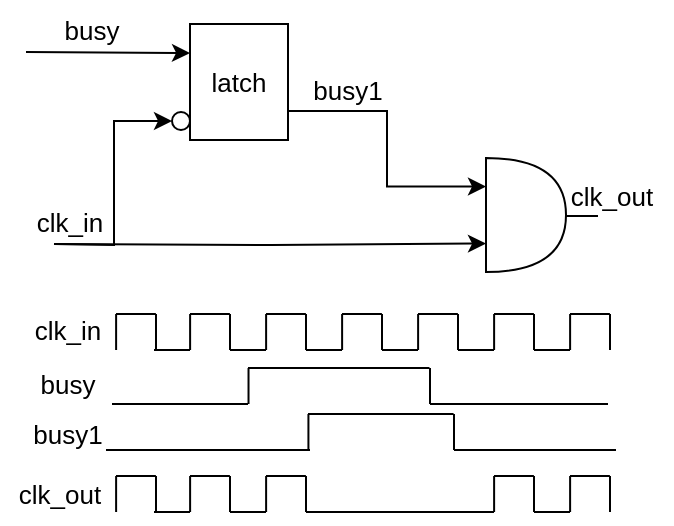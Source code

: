 <mxfile version="15.8.4" type="device"><diagram id="Ag_JQ7jQYICPS0ShiN5L" name="第 1 页"><mxGraphModel dx="630" dy="494" grid="0" gridSize="10" guides="1" tooltips="1" connect="1" arrows="1" fold="1" page="0" pageScale="1" pageWidth="1654" pageHeight="2336" math="0" shadow="0"><root><mxCell id="0"/><mxCell id="1" parent="0"/><mxCell id="e5hkXfMmCE_urckAc3V8-3" style="edgeStyle=orthogonalEdgeStyle;rounded=0;orthogonalLoop=1;jettySize=auto;html=1;exitX=1;exitY=0.75;exitDx=0;exitDy=0;entryX=0;entryY=0.25;entryDx=0;entryDy=0;entryPerimeter=0;fontSize=13;" edge="1" parent="1" source="e5hkXfMmCE_urckAc3V8-1" target="e5hkXfMmCE_urckAc3V8-2"><mxGeometry relative="1" as="geometry"/></mxCell><mxCell id="e5hkXfMmCE_urckAc3V8-1" value="&lt;font style=&quot;font-size: 13px&quot;&gt;latch&lt;/font&gt;" style="rounded=0;whiteSpace=wrap;html=1;" vertex="1" parent="1"><mxGeometry x="301" y="224" width="49" height="58" as="geometry"/></mxCell><mxCell id="e5hkXfMmCE_urckAc3V8-2" value="" style="shape=or;whiteSpace=wrap;html=1;fontSize=13;" vertex="1" parent="1"><mxGeometry x="449" y="291" width="40" height="57" as="geometry"/></mxCell><mxCell id="e5hkXfMmCE_urckAc3V8-5" style="edgeStyle=orthogonalEdgeStyle;rounded=0;orthogonalLoop=1;jettySize=auto;html=1;exitX=1;exitY=0.5;exitDx=0;exitDy=0;entryX=0;entryY=0.75;entryDx=0;entryDy=0;entryPerimeter=0;fontSize=13;" edge="1" parent="1" target="e5hkXfMmCE_urckAc3V8-2"><mxGeometry relative="1" as="geometry"><mxPoint x="234" y="334" as="sourcePoint"/></mxGeometry></mxCell><mxCell id="e5hkXfMmCE_urckAc3V8-7" style="edgeStyle=orthogonalEdgeStyle;rounded=0;orthogonalLoop=1;jettySize=auto;html=1;entryX=0;entryY=0.5;entryDx=0;entryDy=0;fontSize=13;" edge="1" parent="1" target="e5hkXfMmCE_urckAc3V8-6"><mxGeometry relative="1" as="geometry"><mxPoint x="233" y="334" as="sourcePoint"/></mxGeometry></mxCell><mxCell id="e5hkXfMmCE_urckAc3V8-6" value="" style="ellipse;whiteSpace=wrap;html=1;aspect=fixed;fontSize=13;" vertex="1" parent="1"><mxGeometry x="292" y="268" width="9" height="9" as="geometry"/></mxCell><mxCell id="e5hkXfMmCE_urckAc3V8-9" style="edgeStyle=orthogonalEdgeStyle;rounded=0;orthogonalLoop=1;jettySize=auto;html=1;exitX=1;exitY=0.5;exitDx=0;exitDy=0;entryX=0;entryY=0.25;entryDx=0;entryDy=0;fontSize=13;" edge="1" parent="1" target="e5hkXfMmCE_urckAc3V8-1"><mxGeometry relative="1" as="geometry"><mxPoint x="219.0" y="238.0" as="sourcePoint"/></mxGeometry></mxCell><mxCell id="e5hkXfMmCE_urckAc3V8-10" value="clk_in" style="text;html=1;strokeColor=none;fillColor=none;align=center;verticalAlign=middle;whiteSpace=wrap;rounded=0;fontSize=13;" vertex="1" parent="1"><mxGeometry x="211" y="308" width="60" height="30" as="geometry"/></mxCell><mxCell id="e5hkXfMmCE_urckAc3V8-11" value="busy" style="text;html=1;strokeColor=none;fillColor=none;align=center;verticalAlign=middle;whiteSpace=wrap;rounded=0;fontSize=13;" vertex="1" parent="1"><mxGeometry x="222" y="212" width="60" height="30" as="geometry"/></mxCell><mxCell id="e5hkXfMmCE_urckAc3V8-17" value="" style="group" vertex="1" connectable="0" parent="1"><mxGeometry x="330" y="396" width="91" height="18" as="geometry"/></mxCell><mxCell id="e5hkXfMmCE_urckAc3V8-18" value="" style="endArrow=none;html=1;rounded=0;fontSize=13;" edge="1" parent="e5hkXfMmCE_urckAc3V8-17"><mxGeometry width="50" height="50" relative="1" as="geometry"><mxPoint y="1.137e-13" as="sourcePoint"/><mxPoint x="90.741" y="1.137e-13" as="targetPoint"/></mxGeometry></mxCell><mxCell id="e5hkXfMmCE_urckAc3V8-19" value="" style="endArrow=none;html=1;rounded=0;fontSize=13;" edge="1" parent="e5hkXfMmCE_urckAc3V8-17"><mxGeometry width="50" height="50" relative="1" as="geometry"><mxPoint x="91" y="18" as="sourcePoint"/><mxPoint x="91" as="targetPoint"/></mxGeometry></mxCell><mxCell id="e5hkXfMmCE_urckAc3V8-20" value="" style="endArrow=none;html=1;rounded=0;fontSize=13;" edge="1" parent="e5hkXfMmCE_urckAc3V8-17"><mxGeometry width="50" height="50" relative="1" as="geometry"><mxPoint x="0.259" y="18" as="sourcePoint"/><mxPoint x="0.259" as="targetPoint"/></mxGeometry></mxCell><mxCell id="e5hkXfMmCE_urckAc3V8-21" value="" style="group" vertex="1" connectable="0" parent="1"><mxGeometry x="264" y="369" width="20" height="18" as="geometry"/></mxCell><mxCell id="e5hkXfMmCE_urckAc3V8-22" value="" style="endArrow=none;html=1;rounded=0;fontSize=13;" edge="1" parent="e5hkXfMmCE_urckAc3V8-21"><mxGeometry width="50" height="50" relative="1" as="geometry"><mxPoint y="1.137e-13" as="sourcePoint"/><mxPoint x="19.943" y="1.137e-13" as="targetPoint"/></mxGeometry></mxCell><mxCell id="e5hkXfMmCE_urckAc3V8-23" value="" style="endArrow=none;html=1;rounded=0;fontSize=13;" edge="1" parent="e5hkXfMmCE_urckAc3V8-21"><mxGeometry width="50" height="50" relative="1" as="geometry"><mxPoint x="20" y="18" as="sourcePoint"/><mxPoint x="20" as="targetPoint"/></mxGeometry></mxCell><mxCell id="e5hkXfMmCE_urckAc3V8-24" value="" style="endArrow=none;html=1;rounded=0;fontSize=13;" edge="1" parent="e5hkXfMmCE_urckAc3V8-21"><mxGeometry width="50" height="50" relative="1" as="geometry"><mxPoint x="0.057" y="18" as="sourcePoint"/><mxPoint x="0.057" as="targetPoint"/></mxGeometry></mxCell><mxCell id="e5hkXfMmCE_urckAc3V8-25" value="" style="group" vertex="1" connectable="0" parent="1"><mxGeometry x="283" y="369" width="38" height="18" as="geometry"/></mxCell><mxCell id="e5hkXfMmCE_urckAc3V8-15" value="" style="group" vertex="1" connectable="0" parent="e5hkXfMmCE_urckAc3V8-25"><mxGeometry x="18" width="20" height="18" as="geometry"/></mxCell><mxCell id="e5hkXfMmCE_urckAc3V8-12" value="" style="endArrow=none;html=1;rounded=0;fontSize=13;" edge="1" parent="e5hkXfMmCE_urckAc3V8-15"><mxGeometry width="50" height="50" relative="1" as="geometry"><mxPoint y="1.137e-13" as="sourcePoint"/><mxPoint x="19.943" y="1.137e-13" as="targetPoint"/></mxGeometry></mxCell><mxCell id="e5hkXfMmCE_urckAc3V8-13" value="" style="endArrow=none;html=1;rounded=0;fontSize=13;" edge="1" parent="e5hkXfMmCE_urckAc3V8-15"><mxGeometry width="50" height="50" relative="1" as="geometry"><mxPoint x="20" y="18" as="sourcePoint"/><mxPoint x="20" as="targetPoint"/></mxGeometry></mxCell><mxCell id="e5hkXfMmCE_urckAc3V8-14" value="" style="endArrow=none;html=1;rounded=0;fontSize=13;" edge="1" parent="e5hkXfMmCE_urckAc3V8-15"><mxGeometry width="50" height="50" relative="1" as="geometry"><mxPoint x="0.057" y="18" as="sourcePoint"/><mxPoint x="0.057" as="targetPoint"/></mxGeometry></mxCell><mxCell id="e5hkXfMmCE_urckAc3V8-16" value="" style="endArrow=none;html=1;rounded=0;fontSize=13;" edge="1" parent="e5hkXfMmCE_urckAc3V8-25"><mxGeometry width="50" height="50" relative="1" as="geometry"><mxPoint y="18" as="sourcePoint"/><mxPoint x="18" y="18" as="targetPoint"/></mxGeometry></mxCell><mxCell id="e5hkXfMmCE_urckAc3V8-33" value="" style="group" vertex="1" connectable="0" parent="1"><mxGeometry x="321" y="369" width="38" height="18" as="geometry"/></mxCell><mxCell id="e5hkXfMmCE_urckAc3V8-28" value="" style="group" vertex="1" connectable="0" parent="e5hkXfMmCE_urckAc3V8-33"><mxGeometry x="18" width="20" height="18" as="geometry"/></mxCell><mxCell id="e5hkXfMmCE_urckAc3V8-29" value="" style="endArrow=none;html=1;rounded=0;fontSize=13;" edge="1" parent="e5hkXfMmCE_urckAc3V8-28"><mxGeometry width="50" height="50" relative="1" as="geometry"><mxPoint y="1.137e-13" as="sourcePoint"/><mxPoint x="19.943" y="1.137e-13" as="targetPoint"/></mxGeometry></mxCell><mxCell id="e5hkXfMmCE_urckAc3V8-30" value="" style="endArrow=none;html=1;rounded=0;fontSize=13;" edge="1" parent="e5hkXfMmCE_urckAc3V8-28"><mxGeometry width="50" height="50" relative="1" as="geometry"><mxPoint x="20" y="18" as="sourcePoint"/><mxPoint x="20" as="targetPoint"/></mxGeometry></mxCell><mxCell id="e5hkXfMmCE_urckAc3V8-31" value="" style="endArrow=none;html=1;rounded=0;fontSize=13;" edge="1" parent="e5hkXfMmCE_urckAc3V8-28"><mxGeometry width="50" height="50" relative="1" as="geometry"><mxPoint x="0.057" y="18" as="sourcePoint"/><mxPoint x="0.057" as="targetPoint"/></mxGeometry></mxCell><mxCell id="e5hkXfMmCE_urckAc3V8-32" value="" style="endArrow=none;html=1;rounded=0;fontSize=13;" edge="1" parent="e5hkXfMmCE_urckAc3V8-33"><mxGeometry width="50" height="50" relative="1" as="geometry"><mxPoint y="18" as="sourcePoint"/><mxPoint x="18" y="18" as="targetPoint"/></mxGeometry></mxCell><mxCell id="e5hkXfMmCE_urckAc3V8-41" value="" style="group" vertex="1" connectable="0" parent="1"><mxGeometry x="359" y="369" width="38" height="18" as="geometry"/></mxCell><mxCell id="e5hkXfMmCE_urckAc3V8-42" value="" style="group" vertex="1" connectable="0" parent="e5hkXfMmCE_urckAc3V8-41"><mxGeometry x="18" width="20" height="18" as="geometry"/></mxCell><mxCell id="e5hkXfMmCE_urckAc3V8-43" value="" style="endArrow=none;html=1;rounded=0;fontSize=13;" edge="1" parent="e5hkXfMmCE_urckAc3V8-42"><mxGeometry width="50" height="50" relative="1" as="geometry"><mxPoint y="1.137e-13" as="sourcePoint"/><mxPoint x="19.943" y="1.137e-13" as="targetPoint"/></mxGeometry></mxCell><mxCell id="e5hkXfMmCE_urckAc3V8-44" value="" style="endArrow=none;html=1;rounded=0;fontSize=13;" edge="1" parent="e5hkXfMmCE_urckAc3V8-42"><mxGeometry width="50" height="50" relative="1" as="geometry"><mxPoint x="20" y="18" as="sourcePoint"/><mxPoint x="20" as="targetPoint"/></mxGeometry></mxCell><mxCell id="e5hkXfMmCE_urckAc3V8-45" value="" style="endArrow=none;html=1;rounded=0;fontSize=13;" edge="1" parent="e5hkXfMmCE_urckAc3V8-42"><mxGeometry width="50" height="50" relative="1" as="geometry"><mxPoint x="0.057" y="18" as="sourcePoint"/><mxPoint x="0.057" as="targetPoint"/></mxGeometry></mxCell><mxCell id="e5hkXfMmCE_urckAc3V8-46" value="" style="endArrow=none;html=1;rounded=0;fontSize=13;" edge="1" parent="e5hkXfMmCE_urckAc3V8-41"><mxGeometry width="50" height="50" relative="1" as="geometry"><mxPoint y="18" as="sourcePoint"/><mxPoint x="18" y="18" as="targetPoint"/></mxGeometry></mxCell><mxCell id="e5hkXfMmCE_urckAc3V8-47" value="" style="group" vertex="1" connectable="0" parent="1"><mxGeometry x="397" y="369" width="38" height="18" as="geometry"/></mxCell><mxCell id="e5hkXfMmCE_urckAc3V8-48" value="" style="group" vertex="1" connectable="0" parent="e5hkXfMmCE_urckAc3V8-47"><mxGeometry x="18" width="20" height="18" as="geometry"/></mxCell><mxCell id="e5hkXfMmCE_urckAc3V8-49" value="" style="endArrow=none;html=1;rounded=0;fontSize=13;" edge="1" parent="e5hkXfMmCE_urckAc3V8-48"><mxGeometry width="50" height="50" relative="1" as="geometry"><mxPoint y="1.137e-13" as="sourcePoint"/><mxPoint x="19.943" y="1.137e-13" as="targetPoint"/></mxGeometry></mxCell><mxCell id="e5hkXfMmCE_urckAc3V8-50" value="" style="endArrow=none;html=1;rounded=0;fontSize=13;" edge="1" parent="e5hkXfMmCE_urckAc3V8-48"><mxGeometry width="50" height="50" relative="1" as="geometry"><mxPoint x="20" y="18" as="sourcePoint"/><mxPoint x="20" as="targetPoint"/></mxGeometry></mxCell><mxCell id="e5hkXfMmCE_urckAc3V8-51" value="" style="endArrow=none;html=1;rounded=0;fontSize=13;" edge="1" parent="e5hkXfMmCE_urckAc3V8-48"><mxGeometry width="50" height="50" relative="1" as="geometry"><mxPoint x="0.057" y="18" as="sourcePoint"/><mxPoint x="0.057" as="targetPoint"/></mxGeometry></mxCell><mxCell id="e5hkXfMmCE_urckAc3V8-52" value="" style="endArrow=none;html=1;rounded=0;fontSize=13;" edge="1" parent="e5hkXfMmCE_urckAc3V8-47"><mxGeometry width="50" height="50" relative="1" as="geometry"><mxPoint y="18" as="sourcePoint"/><mxPoint x="18" y="18" as="targetPoint"/></mxGeometry></mxCell><mxCell id="e5hkXfMmCE_urckAc3V8-53" value="" style="group" vertex="1" connectable="0" parent="1"><mxGeometry x="435" y="369" width="38" height="18" as="geometry"/></mxCell><mxCell id="e5hkXfMmCE_urckAc3V8-54" value="" style="group" vertex="1" connectable="0" parent="e5hkXfMmCE_urckAc3V8-53"><mxGeometry x="18" width="20" height="18" as="geometry"/></mxCell><mxCell id="e5hkXfMmCE_urckAc3V8-55" value="" style="endArrow=none;html=1;rounded=0;fontSize=13;" edge="1" parent="e5hkXfMmCE_urckAc3V8-54"><mxGeometry width="50" height="50" relative="1" as="geometry"><mxPoint y="1.137e-13" as="sourcePoint"/><mxPoint x="19.943" y="1.137e-13" as="targetPoint"/></mxGeometry></mxCell><mxCell id="e5hkXfMmCE_urckAc3V8-56" value="" style="endArrow=none;html=1;rounded=0;fontSize=13;" edge="1" parent="e5hkXfMmCE_urckAc3V8-54"><mxGeometry width="50" height="50" relative="1" as="geometry"><mxPoint x="20" y="18" as="sourcePoint"/><mxPoint x="20" as="targetPoint"/></mxGeometry></mxCell><mxCell id="e5hkXfMmCE_urckAc3V8-57" value="" style="endArrow=none;html=1;rounded=0;fontSize=13;" edge="1" parent="e5hkXfMmCE_urckAc3V8-54"><mxGeometry width="50" height="50" relative="1" as="geometry"><mxPoint x="0.057" y="18" as="sourcePoint"/><mxPoint x="0.057" as="targetPoint"/></mxGeometry></mxCell><mxCell id="e5hkXfMmCE_urckAc3V8-58" value="" style="endArrow=none;html=1;rounded=0;fontSize=13;" edge="1" parent="e5hkXfMmCE_urckAc3V8-53"><mxGeometry width="50" height="50" relative="1" as="geometry"><mxPoint y="18" as="sourcePoint"/><mxPoint x="18" y="18" as="targetPoint"/></mxGeometry></mxCell><mxCell id="e5hkXfMmCE_urckAc3V8-59" value="" style="group" vertex="1" connectable="0" parent="1"><mxGeometry x="473" y="369" width="38" height="18" as="geometry"/></mxCell><mxCell id="e5hkXfMmCE_urckAc3V8-60" value="" style="group" vertex="1" connectable="0" parent="e5hkXfMmCE_urckAc3V8-59"><mxGeometry x="18" width="20" height="18" as="geometry"/></mxCell><mxCell id="e5hkXfMmCE_urckAc3V8-61" value="" style="endArrow=none;html=1;rounded=0;fontSize=13;" edge="1" parent="e5hkXfMmCE_urckAc3V8-60"><mxGeometry width="50" height="50" relative="1" as="geometry"><mxPoint y="1.137e-13" as="sourcePoint"/><mxPoint x="19.943" y="1.137e-13" as="targetPoint"/></mxGeometry></mxCell><mxCell id="e5hkXfMmCE_urckAc3V8-62" value="" style="endArrow=none;html=1;rounded=0;fontSize=13;" edge="1" parent="e5hkXfMmCE_urckAc3V8-60"><mxGeometry width="50" height="50" relative="1" as="geometry"><mxPoint x="20" y="18" as="sourcePoint"/><mxPoint x="20" as="targetPoint"/></mxGeometry></mxCell><mxCell id="e5hkXfMmCE_urckAc3V8-63" value="" style="endArrow=none;html=1;rounded=0;fontSize=13;" edge="1" parent="e5hkXfMmCE_urckAc3V8-60"><mxGeometry width="50" height="50" relative="1" as="geometry"><mxPoint x="0.057" y="18" as="sourcePoint"/><mxPoint x="0.057" as="targetPoint"/></mxGeometry></mxCell><mxCell id="e5hkXfMmCE_urckAc3V8-64" value="" style="endArrow=none;html=1;rounded=0;fontSize=13;" edge="1" parent="e5hkXfMmCE_urckAc3V8-59"><mxGeometry width="50" height="50" relative="1" as="geometry"><mxPoint y="18" as="sourcePoint"/><mxPoint x="18" y="18" as="targetPoint"/></mxGeometry></mxCell><mxCell id="e5hkXfMmCE_urckAc3V8-65" value="" style="group" vertex="1" connectable="0" parent="1"><mxGeometry x="360" y="419" width="73" height="18" as="geometry"/></mxCell><mxCell id="e5hkXfMmCE_urckAc3V8-66" value="" style="endArrow=none;html=1;rounded=0;fontSize=13;" edge="1" parent="e5hkXfMmCE_urckAc3V8-65"><mxGeometry width="50" height="50" relative="1" as="geometry"><mxPoint y="1.137e-13" as="sourcePoint"/><mxPoint x="72.792" y="1.137e-13" as="targetPoint"/></mxGeometry></mxCell><mxCell id="e5hkXfMmCE_urckAc3V8-67" value="" style="endArrow=none;html=1;rounded=0;fontSize=13;" edge="1" parent="e5hkXfMmCE_urckAc3V8-65"><mxGeometry width="50" height="50" relative="1" as="geometry"><mxPoint x="73" y="18" as="sourcePoint"/><mxPoint x="73" as="targetPoint"/></mxGeometry></mxCell><mxCell id="e5hkXfMmCE_urckAc3V8-68" value="" style="endArrow=none;html=1;rounded=0;fontSize=13;" edge="1" parent="e5hkXfMmCE_urckAc3V8-65"><mxGeometry width="50" height="50" relative="1" as="geometry"><mxPoint x="0.208" y="18" as="sourcePoint"/><mxPoint x="0.208" as="targetPoint"/></mxGeometry></mxCell><mxCell id="e5hkXfMmCE_urckAc3V8-69" value="" style="endArrow=none;html=1;rounded=0;fontSize=13;" edge="1" parent="1"><mxGeometry width="50" height="50" relative="1" as="geometry"><mxPoint x="259" y="437" as="sourcePoint"/><mxPoint x="361" y="437" as="targetPoint"/></mxGeometry></mxCell><mxCell id="e5hkXfMmCE_urckAc3V8-71" value="" style="endArrow=none;html=1;rounded=0;fontSize=13;" edge="1" parent="1"><mxGeometry width="50" height="50" relative="1" as="geometry"><mxPoint x="433" y="437" as="sourcePoint"/><mxPoint x="514" y="437" as="targetPoint"/></mxGeometry></mxCell><mxCell id="e5hkXfMmCE_urckAc3V8-72" value="" style="endArrow=none;html=1;rounded=0;fontSize=13;" edge="1" parent="1"><mxGeometry width="50" height="50" relative="1" as="geometry"><mxPoint x="262" y="414" as="sourcePoint"/><mxPoint x="330" y="414" as="targetPoint"/></mxGeometry></mxCell><mxCell id="e5hkXfMmCE_urckAc3V8-73" value="" style="endArrow=none;html=1;rounded=0;fontSize=13;" edge="1" parent="1"><mxGeometry width="50" height="50" relative="1" as="geometry"><mxPoint x="421" y="414" as="sourcePoint"/><mxPoint x="510" y="414" as="targetPoint"/></mxGeometry></mxCell><mxCell id="e5hkXfMmCE_urckAc3V8-74" value="" style="group" vertex="1" connectable="0" parent="1"><mxGeometry x="264" y="450" width="20" height="18" as="geometry"/></mxCell><mxCell id="e5hkXfMmCE_urckAc3V8-75" value="" style="endArrow=none;html=1;rounded=0;fontSize=13;" edge="1" parent="e5hkXfMmCE_urckAc3V8-74"><mxGeometry width="50" height="50" relative="1" as="geometry"><mxPoint y="1.137e-13" as="sourcePoint"/><mxPoint x="19.943" y="1.137e-13" as="targetPoint"/></mxGeometry></mxCell><mxCell id="e5hkXfMmCE_urckAc3V8-76" value="" style="endArrow=none;html=1;rounded=0;fontSize=13;" edge="1" parent="e5hkXfMmCE_urckAc3V8-74"><mxGeometry width="50" height="50" relative="1" as="geometry"><mxPoint x="20" y="18" as="sourcePoint"/><mxPoint x="20" as="targetPoint"/></mxGeometry></mxCell><mxCell id="e5hkXfMmCE_urckAc3V8-77" value="" style="endArrow=none;html=1;rounded=0;fontSize=13;" edge="1" parent="e5hkXfMmCE_urckAc3V8-74"><mxGeometry width="50" height="50" relative="1" as="geometry"><mxPoint x="0.057" y="18" as="sourcePoint"/><mxPoint x="0.057" as="targetPoint"/></mxGeometry></mxCell><mxCell id="e5hkXfMmCE_urckAc3V8-78" value="" style="group" vertex="1" connectable="0" parent="1"><mxGeometry x="283" y="450" width="38" height="18" as="geometry"/></mxCell><mxCell id="e5hkXfMmCE_urckAc3V8-79" value="" style="group" vertex="1" connectable="0" parent="e5hkXfMmCE_urckAc3V8-78"><mxGeometry x="18" width="20" height="18" as="geometry"/></mxCell><mxCell id="e5hkXfMmCE_urckAc3V8-80" value="" style="endArrow=none;html=1;rounded=0;fontSize=13;" edge="1" parent="e5hkXfMmCE_urckAc3V8-79"><mxGeometry width="50" height="50" relative="1" as="geometry"><mxPoint y="1.137e-13" as="sourcePoint"/><mxPoint x="19.943" y="1.137e-13" as="targetPoint"/></mxGeometry></mxCell><mxCell id="e5hkXfMmCE_urckAc3V8-81" value="" style="endArrow=none;html=1;rounded=0;fontSize=13;" edge="1" parent="e5hkXfMmCE_urckAc3V8-79"><mxGeometry width="50" height="50" relative="1" as="geometry"><mxPoint x="20" y="18" as="sourcePoint"/><mxPoint x="20" as="targetPoint"/></mxGeometry></mxCell><mxCell id="e5hkXfMmCE_urckAc3V8-82" value="" style="endArrow=none;html=1;rounded=0;fontSize=13;" edge="1" parent="e5hkXfMmCE_urckAc3V8-79"><mxGeometry width="50" height="50" relative="1" as="geometry"><mxPoint x="0.057" y="18" as="sourcePoint"/><mxPoint x="0.057" as="targetPoint"/></mxGeometry></mxCell><mxCell id="e5hkXfMmCE_urckAc3V8-83" value="" style="endArrow=none;html=1;rounded=0;fontSize=13;" edge="1" parent="e5hkXfMmCE_urckAc3V8-78"><mxGeometry width="50" height="50" relative="1" as="geometry"><mxPoint y="18" as="sourcePoint"/><mxPoint x="18" y="18" as="targetPoint"/></mxGeometry></mxCell><mxCell id="e5hkXfMmCE_urckAc3V8-84" value="" style="group" vertex="1" connectable="0" parent="1"><mxGeometry x="321" y="450" width="38" height="18" as="geometry"/></mxCell><mxCell id="e5hkXfMmCE_urckAc3V8-85" value="" style="group" vertex="1" connectable="0" parent="e5hkXfMmCE_urckAc3V8-84"><mxGeometry x="18" width="20" height="18" as="geometry"/></mxCell><mxCell id="e5hkXfMmCE_urckAc3V8-86" value="" style="endArrow=none;html=1;rounded=0;fontSize=13;" edge="1" parent="e5hkXfMmCE_urckAc3V8-85"><mxGeometry width="50" height="50" relative="1" as="geometry"><mxPoint y="1.137e-13" as="sourcePoint"/><mxPoint x="19.943" y="1.137e-13" as="targetPoint"/></mxGeometry></mxCell><mxCell id="e5hkXfMmCE_urckAc3V8-87" value="" style="endArrow=none;html=1;rounded=0;fontSize=13;" edge="1" parent="e5hkXfMmCE_urckAc3V8-85"><mxGeometry width="50" height="50" relative="1" as="geometry"><mxPoint x="20" y="18" as="sourcePoint"/><mxPoint x="20" as="targetPoint"/></mxGeometry></mxCell><mxCell id="e5hkXfMmCE_urckAc3V8-88" value="" style="endArrow=none;html=1;rounded=0;fontSize=13;" edge="1" parent="e5hkXfMmCE_urckAc3V8-85"><mxGeometry width="50" height="50" relative="1" as="geometry"><mxPoint x="0.057" y="18" as="sourcePoint"/><mxPoint x="0.057" as="targetPoint"/></mxGeometry></mxCell><mxCell id="e5hkXfMmCE_urckAc3V8-89" value="" style="endArrow=none;html=1;rounded=0;fontSize=13;" edge="1" parent="e5hkXfMmCE_urckAc3V8-84"><mxGeometry width="50" height="50" relative="1" as="geometry"><mxPoint y="18" as="sourcePoint"/><mxPoint x="18" y="18" as="targetPoint"/></mxGeometry></mxCell><mxCell id="e5hkXfMmCE_urckAc3V8-102" value="" style="group" vertex="1" connectable="0" parent="1"><mxGeometry x="435" y="450" width="38" height="18" as="geometry"/></mxCell><mxCell id="e5hkXfMmCE_urckAc3V8-103" value="" style="group" vertex="1" connectable="0" parent="e5hkXfMmCE_urckAc3V8-102"><mxGeometry x="18" width="20" height="18" as="geometry"/></mxCell><mxCell id="e5hkXfMmCE_urckAc3V8-104" value="" style="endArrow=none;html=1;rounded=0;fontSize=13;" edge="1" parent="e5hkXfMmCE_urckAc3V8-103"><mxGeometry width="50" height="50" relative="1" as="geometry"><mxPoint y="1.137e-13" as="sourcePoint"/><mxPoint x="19.943" y="1.137e-13" as="targetPoint"/></mxGeometry></mxCell><mxCell id="e5hkXfMmCE_urckAc3V8-105" value="" style="endArrow=none;html=1;rounded=0;fontSize=13;" edge="1" parent="e5hkXfMmCE_urckAc3V8-103"><mxGeometry width="50" height="50" relative="1" as="geometry"><mxPoint x="20" y="18" as="sourcePoint"/><mxPoint x="20" as="targetPoint"/></mxGeometry></mxCell><mxCell id="e5hkXfMmCE_urckAc3V8-106" value="" style="endArrow=none;html=1;rounded=0;fontSize=13;" edge="1" parent="e5hkXfMmCE_urckAc3V8-103"><mxGeometry width="50" height="50" relative="1" as="geometry"><mxPoint x="0.057" y="18" as="sourcePoint"/><mxPoint x="0.057" as="targetPoint"/></mxGeometry></mxCell><mxCell id="e5hkXfMmCE_urckAc3V8-107" value="" style="endArrow=none;html=1;rounded=0;fontSize=13;" edge="1" parent="e5hkXfMmCE_urckAc3V8-102"><mxGeometry width="50" height="50" relative="1" as="geometry"><mxPoint y="18" as="sourcePoint"/><mxPoint x="18" y="18" as="targetPoint"/></mxGeometry></mxCell><mxCell id="e5hkXfMmCE_urckAc3V8-108" value="" style="group" vertex="1" connectable="0" parent="1"><mxGeometry x="473" y="450" width="38" height="18" as="geometry"/></mxCell><mxCell id="e5hkXfMmCE_urckAc3V8-109" value="" style="group" vertex="1" connectable="0" parent="e5hkXfMmCE_urckAc3V8-108"><mxGeometry x="18" width="20" height="18" as="geometry"/></mxCell><mxCell id="e5hkXfMmCE_urckAc3V8-110" value="" style="endArrow=none;html=1;rounded=0;fontSize=13;" edge="1" parent="e5hkXfMmCE_urckAc3V8-109"><mxGeometry width="50" height="50" relative="1" as="geometry"><mxPoint y="1.137e-13" as="sourcePoint"/><mxPoint x="19.943" y="1.137e-13" as="targetPoint"/></mxGeometry></mxCell><mxCell id="e5hkXfMmCE_urckAc3V8-111" value="" style="endArrow=none;html=1;rounded=0;fontSize=13;" edge="1" parent="e5hkXfMmCE_urckAc3V8-109"><mxGeometry width="50" height="50" relative="1" as="geometry"><mxPoint x="20" y="18" as="sourcePoint"/><mxPoint x="20" as="targetPoint"/></mxGeometry></mxCell><mxCell id="e5hkXfMmCE_urckAc3V8-112" value="" style="endArrow=none;html=1;rounded=0;fontSize=13;" edge="1" parent="e5hkXfMmCE_urckAc3V8-109"><mxGeometry width="50" height="50" relative="1" as="geometry"><mxPoint x="0.057" y="18" as="sourcePoint"/><mxPoint x="0.057" as="targetPoint"/></mxGeometry></mxCell><mxCell id="e5hkXfMmCE_urckAc3V8-113" value="" style="endArrow=none;html=1;rounded=0;fontSize=13;" edge="1" parent="e5hkXfMmCE_urckAc3V8-108"><mxGeometry width="50" height="50" relative="1" as="geometry"><mxPoint y="18" as="sourcePoint"/><mxPoint x="18" y="18" as="targetPoint"/></mxGeometry></mxCell><mxCell id="e5hkXfMmCE_urckAc3V8-114" value="" style="endArrow=none;html=1;rounded=0;fontSize=13;" edge="1" parent="1"><mxGeometry width="50" height="50" relative="1" as="geometry"><mxPoint x="359" y="468" as="sourcePoint"/><mxPoint x="437" y="468" as="targetPoint"/></mxGeometry></mxCell><mxCell id="e5hkXfMmCE_urckAc3V8-115" value="clk_in" style="text;html=1;strokeColor=none;fillColor=none;align=center;verticalAlign=middle;whiteSpace=wrap;rounded=0;fontSize=13;" vertex="1" parent="1"><mxGeometry x="210" y="362" width="60" height="30" as="geometry"/></mxCell><mxCell id="e5hkXfMmCE_urckAc3V8-116" value="busy" style="text;html=1;strokeColor=none;fillColor=none;align=center;verticalAlign=middle;whiteSpace=wrap;rounded=0;fontSize=13;" vertex="1" parent="1"><mxGeometry x="210" y="389" width="60" height="30" as="geometry"/></mxCell><mxCell id="e5hkXfMmCE_urckAc3V8-117" value="busy1" style="text;html=1;strokeColor=none;fillColor=none;align=center;verticalAlign=middle;whiteSpace=wrap;rounded=0;fontSize=13;" vertex="1" parent="1"><mxGeometry x="210" y="414" width="60" height="30" as="geometry"/></mxCell><mxCell id="e5hkXfMmCE_urckAc3V8-118" value="busy1" style="text;html=1;strokeColor=none;fillColor=none;align=center;verticalAlign=middle;whiteSpace=wrap;rounded=0;fontSize=13;" vertex="1" parent="1"><mxGeometry x="350" y="242" width="60" height="30" as="geometry"/></mxCell><mxCell id="e5hkXfMmCE_urckAc3V8-119" value="clk_out" style="text;html=1;strokeColor=none;fillColor=none;align=center;verticalAlign=middle;whiteSpace=wrap;rounded=0;fontSize=13;" vertex="1" parent="1"><mxGeometry x="206" y="444" width="60" height="30" as="geometry"/></mxCell><mxCell id="e5hkXfMmCE_urckAc3V8-120" value="" style="endArrow=none;html=1;rounded=0;fontSize=13;" edge="1" parent="1"><mxGeometry width="50" height="50" relative="1" as="geometry"><mxPoint x="489" y="320" as="sourcePoint"/><mxPoint x="505" y="320" as="targetPoint"/></mxGeometry></mxCell><mxCell id="e5hkXfMmCE_urckAc3V8-121" value="clk_out" style="text;html=1;strokeColor=none;fillColor=none;align=center;verticalAlign=middle;whiteSpace=wrap;rounded=0;fontSize=13;" vertex="1" parent="1"><mxGeometry x="482" y="295" width="60" height="30" as="geometry"/></mxCell></root></mxGraphModel></diagram></mxfile>